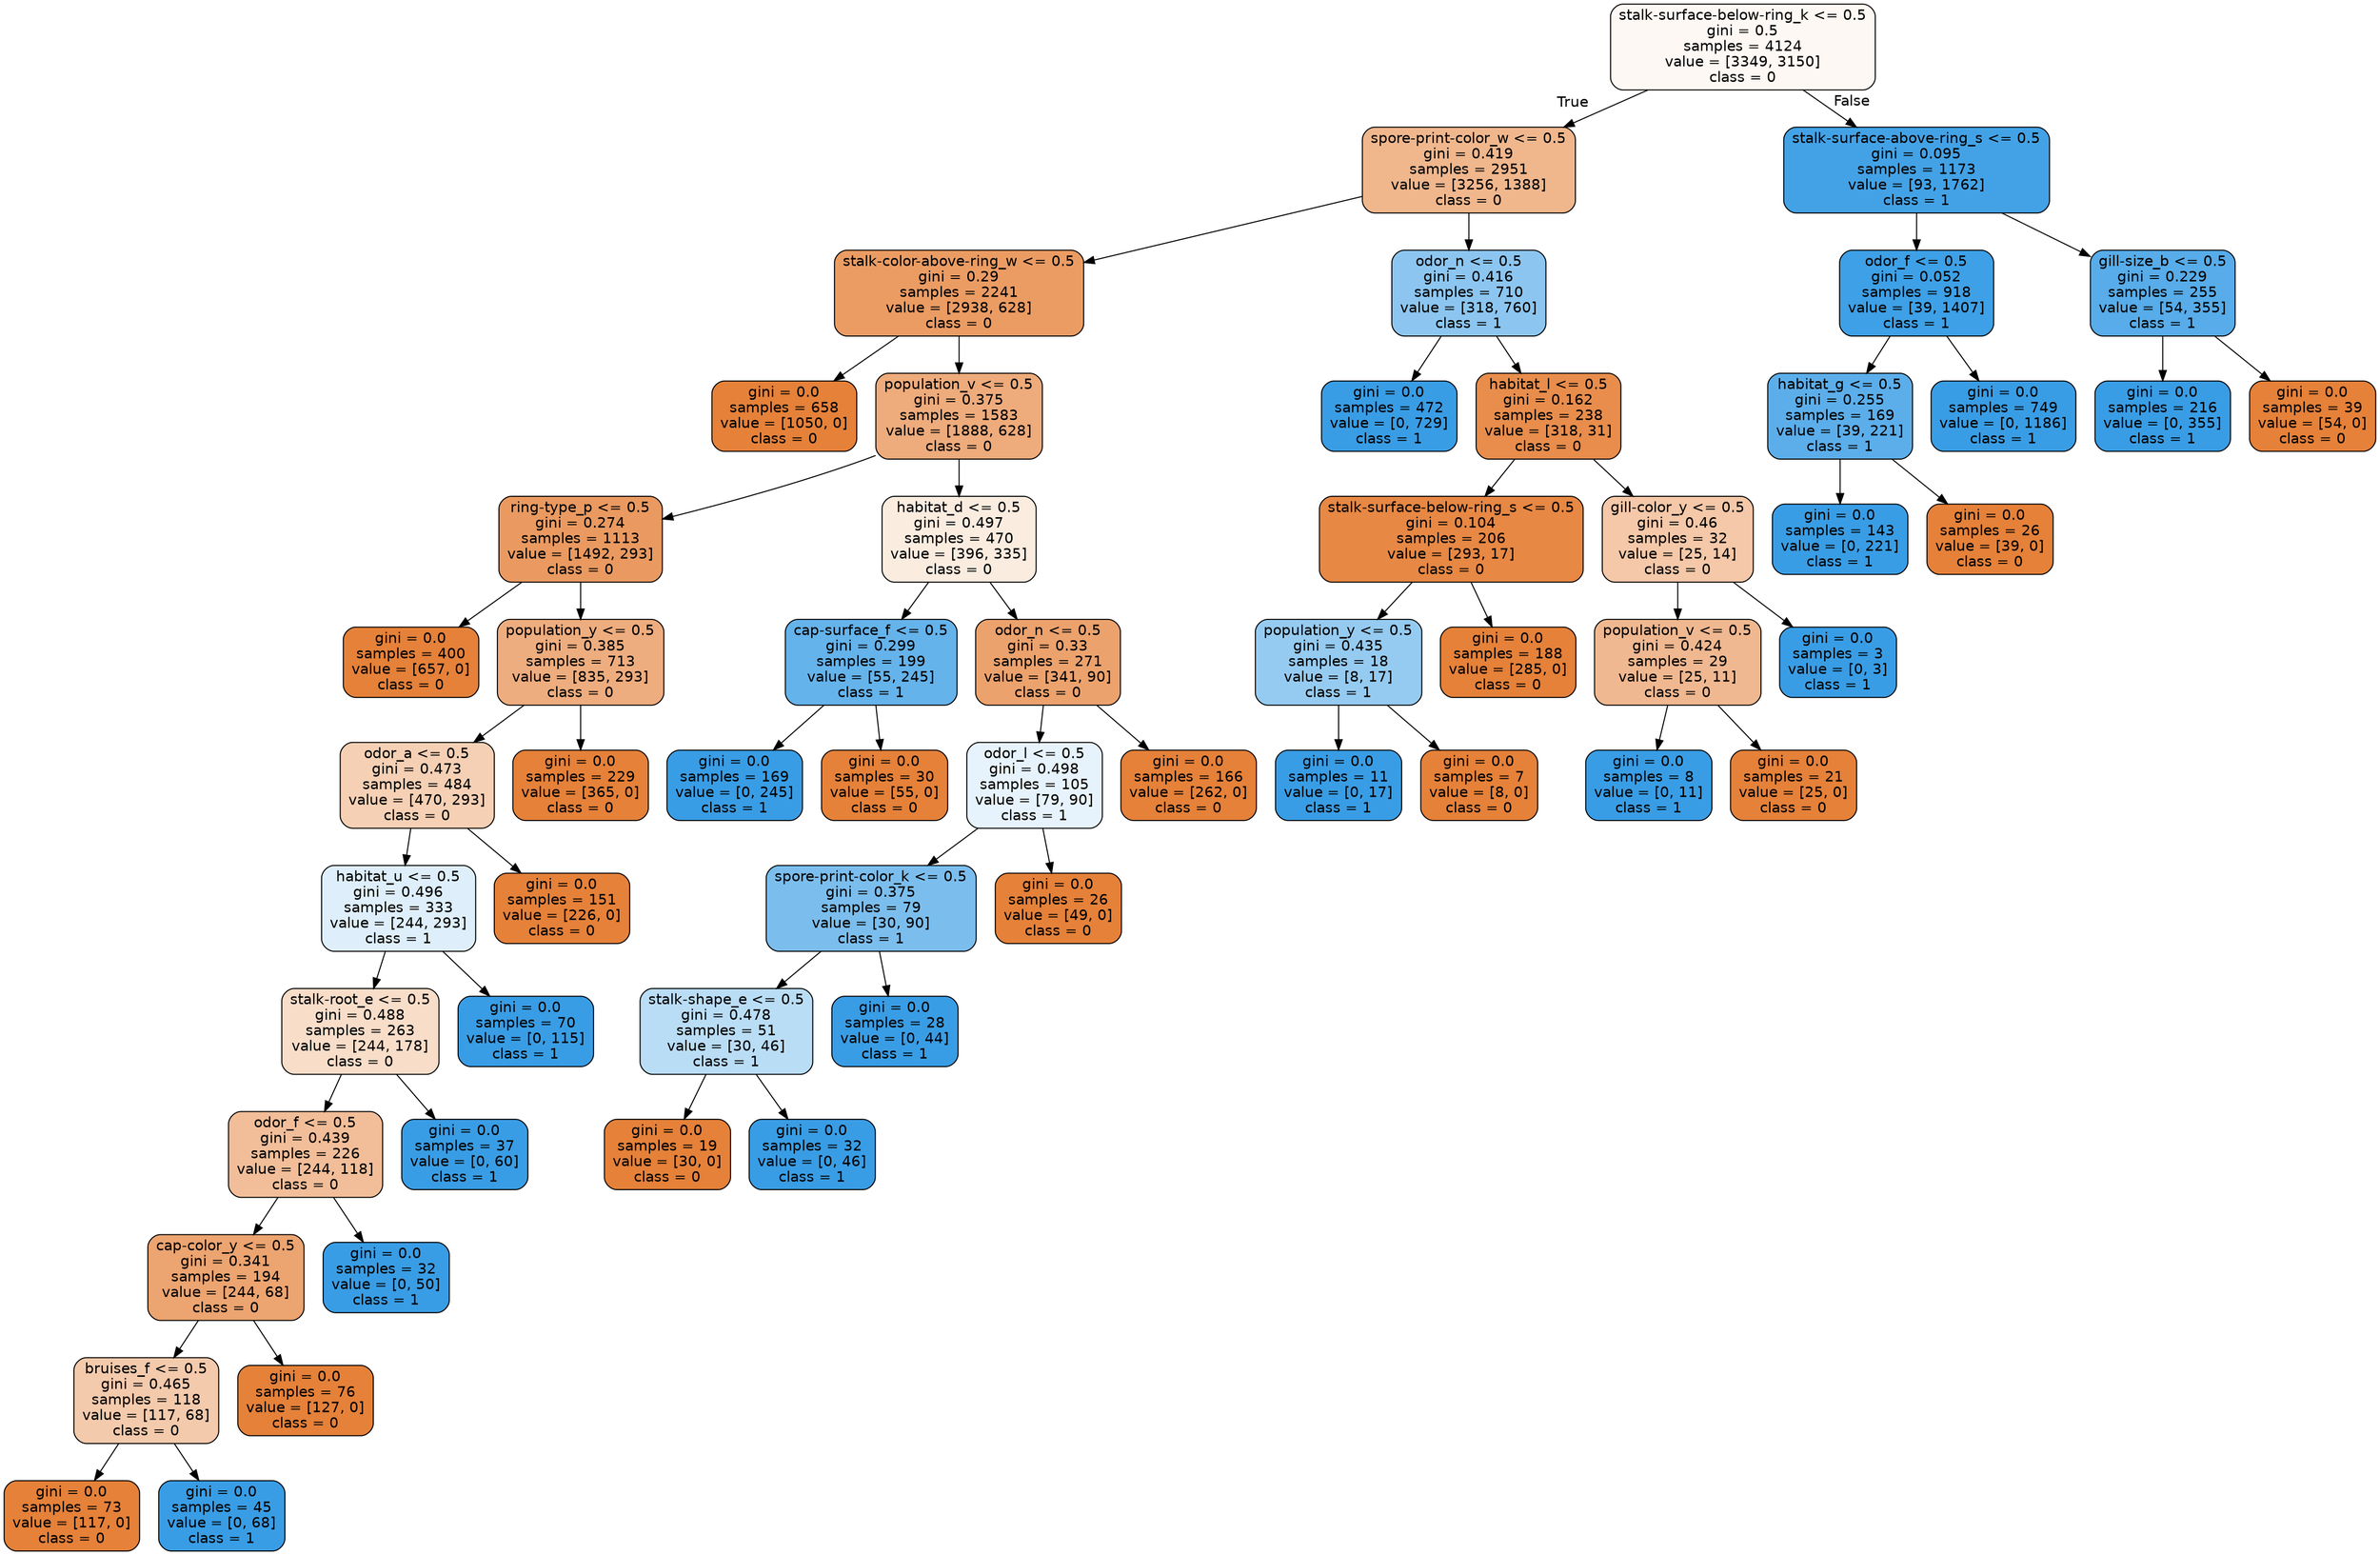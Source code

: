 digraph Tree {
node [shape=box, style="filled, rounded", color="black", fontname="helvetica"] ;
edge [fontname="helvetica"] ;
0 [label="stalk-surface-below-ring_k <= 0.5\ngini = 0.5\nsamples = 4124\nvalue = [3349, 3150]\nclass = 0", fillcolor="#fdf8f3"] ;
1 [label="spore-print-color_w <= 0.5\ngini = 0.419\nsamples = 2951\nvalue = [3256, 1388]\nclass = 0", fillcolor="#f0b78d"] ;
0 -> 1 [labeldistance=2.5, labelangle=45, headlabel="True"] ;
2 [label="stalk-color-above-ring_w <= 0.5\ngini = 0.29\nsamples = 2241\nvalue = [2938, 628]\nclass = 0", fillcolor="#eb9c63"] ;
1 -> 2 ;
3 [label="gini = 0.0\nsamples = 658\nvalue = [1050, 0]\nclass = 0", fillcolor="#e58139"] ;
2 -> 3 ;
4 [label="population_v <= 0.5\ngini = 0.375\nsamples = 1583\nvalue = [1888, 628]\nclass = 0", fillcolor="#eeab7b"] ;
2 -> 4 ;
5 [label="ring-type_p <= 0.5\ngini = 0.274\nsamples = 1113\nvalue = [1492, 293]\nclass = 0", fillcolor="#ea9a60"] ;
4 -> 5 ;
6 [label="gini = 0.0\nsamples = 400\nvalue = [657, 0]\nclass = 0", fillcolor="#e58139"] ;
5 -> 6 ;
7 [label="population_y <= 0.5\ngini = 0.385\nsamples = 713\nvalue = [835, 293]\nclass = 0", fillcolor="#eead7e"] ;
5 -> 7 ;
8 [label="odor_a <= 0.5\ngini = 0.473\nsamples = 484\nvalue = [470, 293]\nclass = 0", fillcolor="#f5d0b4"] ;
7 -> 8 ;
9 [label="habitat_u <= 0.5\ngini = 0.496\nsamples = 333\nvalue = [244, 293]\nclass = 1", fillcolor="#deeffb"] ;
8 -> 9 ;
10 [label="stalk-root_e <= 0.5\ngini = 0.488\nsamples = 263\nvalue = [244, 178]\nclass = 0", fillcolor="#f8ddc9"] ;
9 -> 10 ;
11 [label="odor_f <= 0.5\ngini = 0.439\nsamples = 226\nvalue = [244, 118]\nclass = 0", fillcolor="#f2be99"] ;
10 -> 11 ;
12 [label="cap-color_y <= 0.5\ngini = 0.341\nsamples = 194\nvalue = [244, 68]\nclass = 0", fillcolor="#eca470"] ;
11 -> 12 ;
13 [label="bruises_f <= 0.5\ngini = 0.465\nsamples = 118\nvalue = [117, 68]\nclass = 0", fillcolor="#f4caac"] ;
12 -> 13 ;
14 [label="gini = 0.0\nsamples = 73\nvalue = [117, 0]\nclass = 0", fillcolor="#e58139"] ;
13 -> 14 ;
15 [label="gini = 0.0\nsamples = 45\nvalue = [0, 68]\nclass = 1", fillcolor="#399de5"] ;
13 -> 15 ;
16 [label="gini = 0.0\nsamples = 76\nvalue = [127, 0]\nclass = 0", fillcolor="#e58139"] ;
12 -> 16 ;
17 [label="gini = 0.0\nsamples = 32\nvalue = [0, 50]\nclass = 1", fillcolor="#399de5"] ;
11 -> 17 ;
18 [label="gini = 0.0\nsamples = 37\nvalue = [0, 60]\nclass = 1", fillcolor="#399de5"] ;
10 -> 18 ;
19 [label="gini = 0.0\nsamples = 70\nvalue = [0, 115]\nclass = 1", fillcolor="#399de5"] ;
9 -> 19 ;
20 [label="gini = 0.0\nsamples = 151\nvalue = [226, 0]\nclass = 0", fillcolor="#e58139"] ;
8 -> 20 ;
21 [label="gini = 0.0\nsamples = 229\nvalue = [365, 0]\nclass = 0", fillcolor="#e58139"] ;
7 -> 21 ;
22 [label="habitat_d <= 0.5\ngini = 0.497\nsamples = 470\nvalue = [396, 335]\nclass = 0", fillcolor="#fbece0"] ;
4 -> 22 ;
23 [label="cap-surface_f <= 0.5\ngini = 0.299\nsamples = 199\nvalue = [55, 245]\nclass = 1", fillcolor="#65b3eb"] ;
22 -> 23 ;
24 [label="gini = 0.0\nsamples = 169\nvalue = [0, 245]\nclass = 1", fillcolor="#399de5"] ;
23 -> 24 ;
25 [label="gini = 0.0\nsamples = 30\nvalue = [55, 0]\nclass = 0", fillcolor="#e58139"] ;
23 -> 25 ;
26 [label="odor_n <= 0.5\ngini = 0.33\nsamples = 271\nvalue = [341, 90]\nclass = 0", fillcolor="#eca26d"] ;
22 -> 26 ;
27 [label="odor_l <= 0.5\ngini = 0.498\nsamples = 105\nvalue = [79, 90]\nclass = 1", fillcolor="#e7f3fc"] ;
26 -> 27 ;
28 [label="spore-print-color_k <= 0.5\ngini = 0.375\nsamples = 79\nvalue = [30, 90]\nclass = 1", fillcolor="#7bbeee"] ;
27 -> 28 ;
29 [label="stalk-shape_e <= 0.5\ngini = 0.478\nsamples = 51\nvalue = [30, 46]\nclass = 1", fillcolor="#baddf6"] ;
28 -> 29 ;
30 [label="gini = 0.0\nsamples = 19\nvalue = [30, 0]\nclass = 0", fillcolor="#e58139"] ;
29 -> 30 ;
31 [label="gini = 0.0\nsamples = 32\nvalue = [0, 46]\nclass = 1", fillcolor="#399de5"] ;
29 -> 31 ;
32 [label="gini = 0.0\nsamples = 28\nvalue = [0, 44]\nclass = 1", fillcolor="#399de5"] ;
28 -> 32 ;
33 [label="gini = 0.0\nsamples = 26\nvalue = [49, 0]\nclass = 0", fillcolor="#e58139"] ;
27 -> 33 ;
34 [label="gini = 0.0\nsamples = 166\nvalue = [262, 0]\nclass = 0", fillcolor="#e58139"] ;
26 -> 34 ;
35 [label="odor_n <= 0.5\ngini = 0.416\nsamples = 710\nvalue = [318, 760]\nclass = 1", fillcolor="#8cc6f0"] ;
1 -> 35 ;
36 [label="gini = 0.0\nsamples = 472\nvalue = [0, 729]\nclass = 1", fillcolor="#399de5"] ;
35 -> 36 ;
37 [label="habitat_l <= 0.5\ngini = 0.162\nsamples = 238\nvalue = [318, 31]\nclass = 0", fillcolor="#e88d4c"] ;
35 -> 37 ;
38 [label="stalk-surface-below-ring_s <= 0.5\ngini = 0.104\nsamples = 206\nvalue = [293, 17]\nclass = 0", fillcolor="#e78844"] ;
37 -> 38 ;
39 [label="population_y <= 0.5\ngini = 0.435\nsamples = 18\nvalue = [8, 17]\nclass = 1", fillcolor="#96cbf1"] ;
38 -> 39 ;
40 [label="gini = 0.0\nsamples = 11\nvalue = [0, 17]\nclass = 1", fillcolor="#399de5"] ;
39 -> 40 ;
41 [label="gini = 0.0\nsamples = 7\nvalue = [8, 0]\nclass = 0", fillcolor="#e58139"] ;
39 -> 41 ;
42 [label="gini = 0.0\nsamples = 188\nvalue = [285, 0]\nclass = 0", fillcolor="#e58139"] ;
38 -> 42 ;
43 [label="gill-color_y <= 0.5\ngini = 0.46\nsamples = 32\nvalue = [25, 14]\nclass = 0", fillcolor="#f4c8a8"] ;
37 -> 43 ;
44 [label="population_v <= 0.5\ngini = 0.424\nsamples = 29\nvalue = [25, 11]\nclass = 0", fillcolor="#f0b890"] ;
43 -> 44 ;
45 [label="gini = 0.0\nsamples = 8\nvalue = [0, 11]\nclass = 1", fillcolor="#399de5"] ;
44 -> 45 ;
46 [label="gini = 0.0\nsamples = 21\nvalue = [25, 0]\nclass = 0", fillcolor="#e58139"] ;
44 -> 46 ;
47 [label="gini = 0.0\nsamples = 3\nvalue = [0, 3]\nclass = 1", fillcolor="#399de5"] ;
43 -> 47 ;
48 [label="stalk-surface-above-ring_s <= 0.5\ngini = 0.095\nsamples = 1173\nvalue = [93, 1762]\nclass = 1", fillcolor="#43a2e6"] ;
0 -> 48 [labeldistance=2.5, labelangle=-45, headlabel="False"] ;
49 [label="odor_f <= 0.5\ngini = 0.052\nsamples = 918\nvalue = [39, 1407]\nclass = 1", fillcolor="#3ea0e6"] ;
48 -> 49 ;
50 [label="habitat_g <= 0.5\ngini = 0.255\nsamples = 169\nvalue = [39, 221]\nclass = 1", fillcolor="#5caeea"] ;
49 -> 50 ;
51 [label="gini = 0.0\nsamples = 143\nvalue = [0, 221]\nclass = 1", fillcolor="#399de5"] ;
50 -> 51 ;
52 [label="gini = 0.0\nsamples = 26\nvalue = [39, 0]\nclass = 0", fillcolor="#e58139"] ;
50 -> 52 ;
53 [label="gini = 0.0\nsamples = 749\nvalue = [0, 1186]\nclass = 1", fillcolor="#399de5"] ;
49 -> 53 ;
54 [label="gill-size_b <= 0.5\ngini = 0.229\nsamples = 255\nvalue = [54, 355]\nclass = 1", fillcolor="#57ace9"] ;
48 -> 54 ;
55 [label="gini = 0.0\nsamples = 216\nvalue = [0, 355]\nclass = 1", fillcolor="#399de5"] ;
54 -> 55 ;
56 [label="gini = 0.0\nsamples = 39\nvalue = [54, 0]\nclass = 0", fillcolor="#e58139"] ;
54 -> 56 ;
}